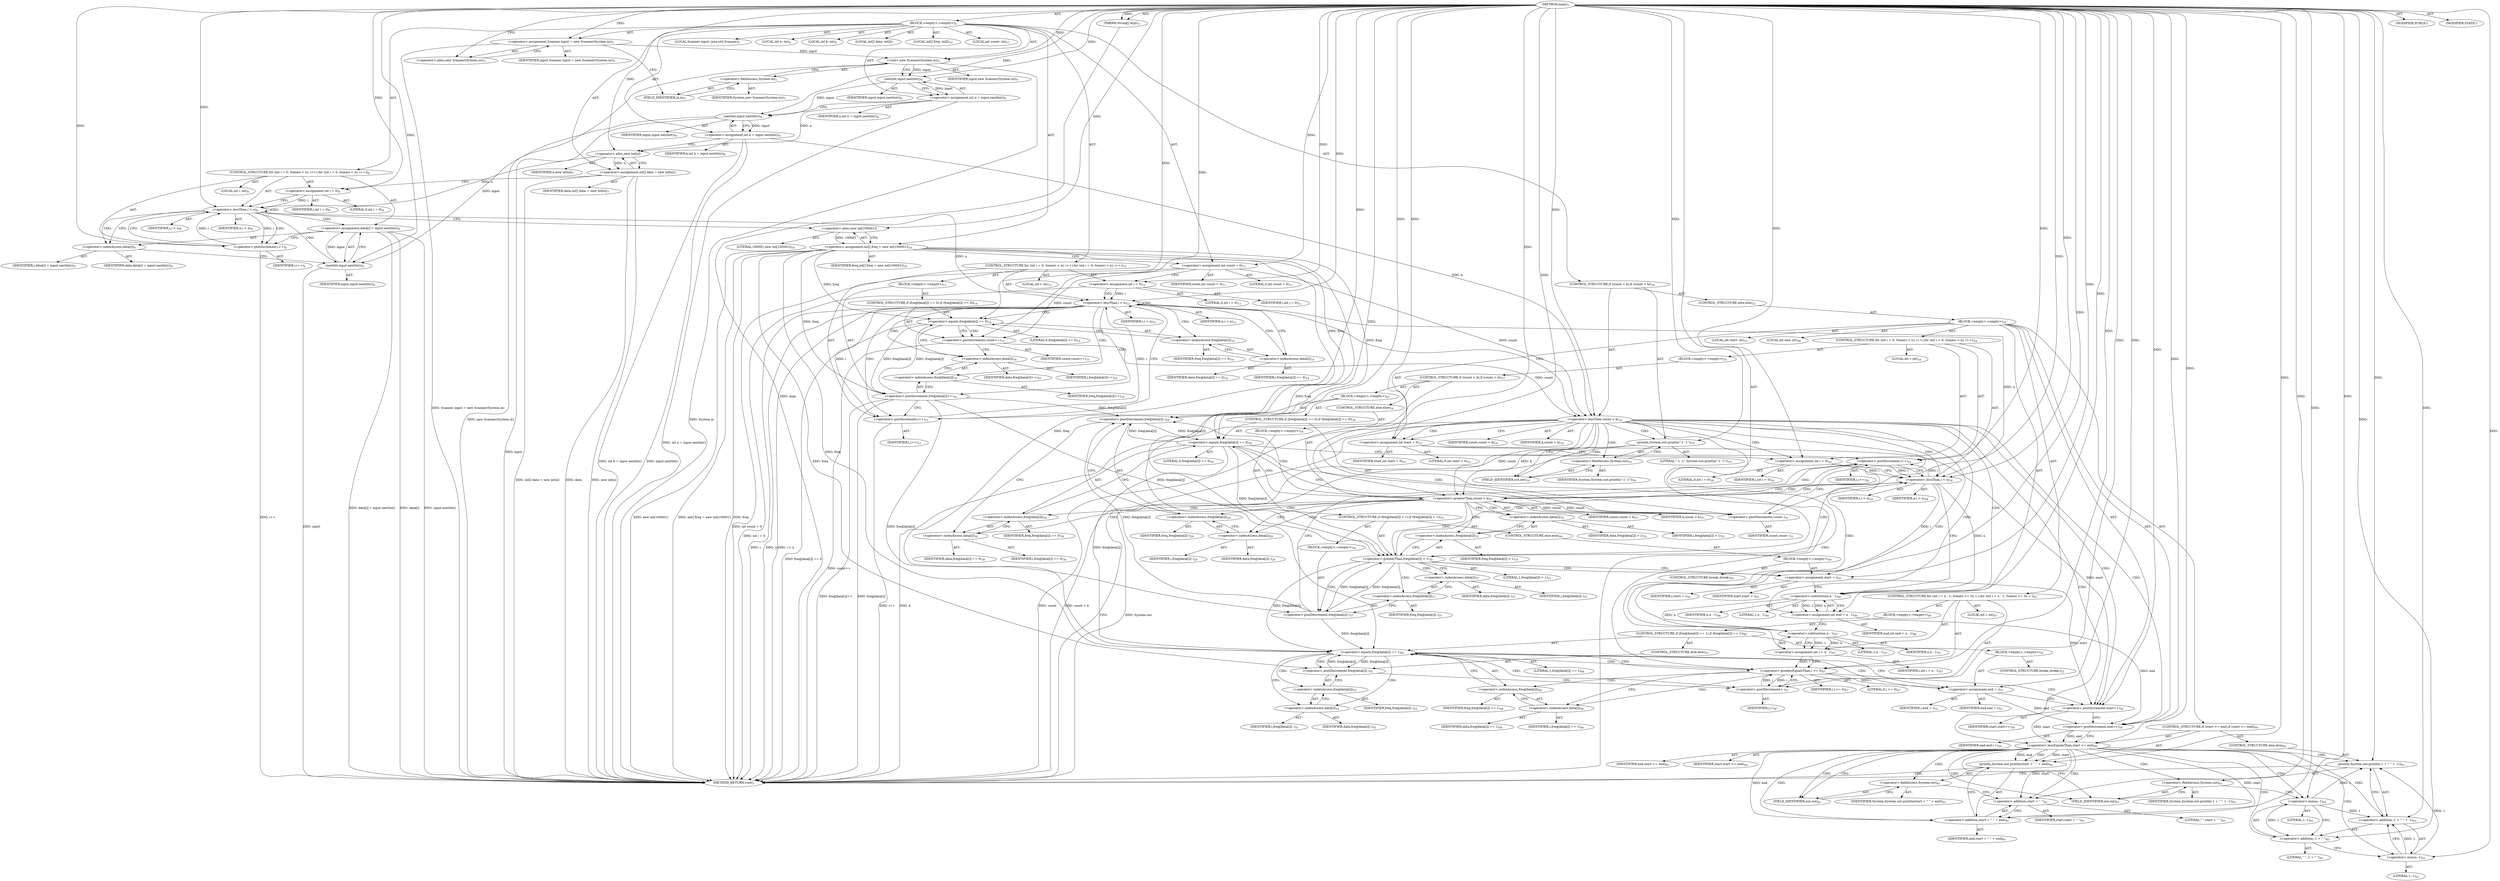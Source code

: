 digraph "main" {  
"19" [label = <(METHOD,main)<SUB>3</SUB>> ]
"20" [label = <(PARAM,String[] args)<SUB>3</SUB>> ]
"21" [label = <(BLOCK,&lt;empty&gt;,&lt;empty&gt;)<SUB>4</SUB>> ]
"4" [label = <(LOCAL,Scanner input: java.util.Scanner)<SUB>5</SUB>> ]
"22" [label = <(&lt;operator&gt;.assignment,Scanner input = new Scanner(System.in))<SUB>5</SUB>> ]
"23" [label = <(IDENTIFIER,input,Scanner input = new Scanner(System.in))<SUB>5</SUB>> ]
"24" [label = <(&lt;operator&gt;.alloc,new Scanner(System.in))<SUB>5</SUB>> ]
"25" [label = <(&lt;init&gt;,new Scanner(System.in))<SUB>5</SUB>> ]
"3" [label = <(IDENTIFIER,input,new Scanner(System.in))<SUB>5</SUB>> ]
"26" [label = <(&lt;operator&gt;.fieldAccess,System.in)<SUB>5</SUB>> ]
"27" [label = <(IDENTIFIER,System,new Scanner(System.in))<SUB>5</SUB>> ]
"28" [label = <(FIELD_IDENTIFIER,in,in)<SUB>5</SUB>> ]
"29" [label = <(LOCAL,int n: int)<SUB>6</SUB>> ]
"30" [label = <(LOCAL,int k: int)<SUB>6</SUB>> ]
"31" [label = <(&lt;operator&gt;.assignment,int n = input.nextInt())<SUB>6</SUB>> ]
"32" [label = <(IDENTIFIER,n,int n = input.nextInt())<SUB>6</SUB>> ]
"33" [label = <(nextInt,input.nextInt())<SUB>6</SUB>> ]
"34" [label = <(IDENTIFIER,input,input.nextInt())<SUB>6</SUB>> ]
"35" [label = <(&lt;operator&gt;.assignment,int k = input.nextInt())<SUB>6</SUB>> ]
"36" [label = <(IDENTIFIER,k,int k = input.nextInt())<SUB>6</SUB>> ]
"37" [label = <(nextInt,input.nextInt())<SUB>6</SUB>> ]
"38" [label = <(IDENTIFIER,input,input.nextInt())<SUB>6</SUB>> ]
"39" [label = <(LOCAL,int[] data: int[])<SUB>7</SUB>> ]
"40" [label = <(&lt;operator&gt;.assignment,int[] data = new int[n])<SUB>7</SUB>> ]
"41" [label = <(IDENTIFIER,data,int[] data = new int[n])<SUB>7</SUB>> ]
"42" [label = <(&lt;operator&gt;.alloc,new int[n])> ]
"43" [label = <(IDENTIFIER,n,new int[n])<SUB>7</SUB>> ]
"44" [label = <(CONTROL_STRUCTURE,for (int i = 0; Some(i &lt; n); i++),for (int i = 0; Some(i &lt; n); i++))<SUB>8</SUB>> ]
"45" [label = <(LOCAL,int i: int)<SUB>8</SUB>> ]
"46" [label = <(&lt;operator&gt;.assignment,int i = 0)<SUB>8</SUB>> ]
"47" [label = <(IDENTIFIER,i,int i = 0)<SUB>8</SUB>> ]
"48" [label = <(LITERAL,0,int i = 0)<SUB>8</SUB>> ]
"49" [label = <(&lt;operator&gt;.lessThan,i &lt; n)<SUB>8</SUB>> ]
"50" [label = <(IDENTIFIER,i,i &lt; n)<SUB>8</SUB>> ]
"51" [label = <(IDENTIFIER,n,i &lt; n)<SUB>8</SUB>> ]
"52" [label = <(&lt;operator&gt;.postIncrement,i++)<SUB>8</SUB>> ]
"53" [label = <(IDENTIFIER,i,i++)<SUB>8</SUB>> ]
"54" [label = <(&lt;operator&gt;.assignment,data[i] = input.nextInt())<SUB>9</SUB>> ]
"55" [label = <(&lt;operator&gt;.indexAccess,data[i])<SUB>9</SUB>> ]
"56" [label = <(IDENTIFIER,data,data[i] = input.nextInt())<SUB>9</SUB>> ]
"57" [label = <(IDENTIFIER,i,data[i] = input.nextInt())<SUB>9</SUB>> ]
"58" [label = <(nextInt,input.nextInt())<SUB>9</SUB>> ]
"59" [label = <(IDENTIFIER,input,input.nextInt())<SUB>9</SUB>> ]
"60" [label = <(LOCAL,int[] freq: int[])<SUB>10</SUB>> ]
"61" [label = <(&lt;operator&gt;.assignment,int[] freq = new int[100001])<SUB>10</SUB>> ]
"62" [label = <(IDENTIFIER,freq,int[] freq = new int[100001])<SUB>10</SUB>> ]
"63" [label = <(&lt;operator&gt;.alloc,new int[100001])> ]
"64" [label = <(LITERAL,100001,new int[100001])<SUB>10</SUB>> ]
"65" [label = <(LOCAL,int count: int)<SUB>11</SUB>> ]
"66" [label = <(&lt;operator&gt;.assignment,int count = 0)<SUB>11</SUB>> ]
"67" [label = <(IDENTIFIER,count,int count = 0)<SUB>11</SUB>> ]
"68" [label = <(LITERAL,0,int count = 0)<SUB>11</SUB>> ]
"69" [label = <(CONTROL_STRUCTURE,for (int i = 0; Some(i &lt; n); i++),for (int i = 0; Some(i &lt; n); i++))<SUB>12</SUB>> ]
"70" [label = <(LOCAL,int i: int)<SUB>12</SUB>> ]
"71" [label = <(&lt;operator&gt;.assignment,int i = 0)<SUB>12</SUB>> ]
"72" [label = <(IDENTIFIER,i,int i = 0)<SUB>12</SUB>> ]
"73" [label = <(LITERAL,0,int i = 0)<SUB>12</SUB>> ]
"74" [label = <(&lt;operator&gt;.lessThan,i &lt; n)<SUB>12</SUB>> ]
"75" [label = <(IDENTIFIER,i,i &lt; n)<SUB>12</SUB>> ]
"76" [label = <(IDENTIFIER,n,i &lt; n)<SUB>12</SUB>> ]
"77" [label = <(&lt;operator&gt;.postIncrement,i++)<SUB>12</SUB>> ]
"78" [label = <(IDENTIFIER,i,i++)<SUB>12</SUB>> ]
"79" [label = <(BLOCK,&lt;empty&gt;,&lt;empty&gt;)<SUB>13</SUB>> ]
"80" [label = <(CONTROL_STRUCTURE,if (freq[data[i]] == 0),if (freq[data[i]] == 0))<SUB>14</SUB>> ]
"81" [label = <(&lt;operator&gt;.equals,freq[data[i]] == 0)<SUB>14</SUB>> ]
"82" [label = <(&lt;operator&gt;.indexAccess,freq[data[i]])<SUB>14</SUB>> ]
"83" [label = <(IDENTIFIER,freq,freq[data[i]] == 0)<SUB>14</SUB>> ]
"84" [label = <(&lt;operator&gt;.indexAccess,data[i])<SUB>14</SUB>> ]
"85" [label = <(IDENTIFIER,data,freq[data[i]] == 0)<SUB>14</SUB>> ]
"86" [label = <(IDENTIFIER,i,freq[data[i]] == 0)<SUB>14</SUB>> ]
"87" [label = <(LITERAL,0,freq[data[i]] == 0)<SUB>14</SUB>> ]
"88" [label = <(&lt;operator&gt;.postIncrement,count++)<SUB>15</SUB>> ]
"89" [label = <(IDENTIFIER,count,count++)<SUB>15</SUB>> ]
"90" [label = <(&lt;operator&gt;.postIncrement,freq[data[i]]++)<SUB>16</SUB>> ]
"91" [label = <(&lt;operator&gt;.indexAccess,freq[data[i]])<SUB>16</SUB>> ]
"92" [label = <(IDENTIFIER,freq,freq[data[i]]++)<SUB>16</SUB>> ]
"93" [label = <(&lt;operator&gt;.indexAccess,data[i])<SUB>16</SUB>> ]
"94" [label = <(IDENTIFIER,data,freq[data[i]]++)<SUB>16</SUB>> ]
"95" [label = <(IDENTIFIER,i,freq[data[i]]++)<SUB>16</SUB>> ]
"96" [label = <(CONTROL_STRUCTURE,if (count &lt; k),if (count &lt; k))<SUB>18</SUB>> ]
"97" [label = <(&lt;operator&gt;.lessThan,count &lt; k)<SUB>18</SUB>> ]
"98" [label = <(IDENTIFIER,count,count &lt; k)<SUB>18</SUB>> ]
"99" [label = <(IDENTIFIER,k,count &lt; k)<SUB>18</SUB>> ]
"100" [label = <(println,System.out.println(&quot;-1 -1&quot;))<SUB>19</SUB>> ]
"101" [label = <(&lt;operator&gt;.fieldAccess,System.out)<SUB>19</SUB>> ]
"102" [label = <(IDENTIFIER,System,System.out.println(&quot;-1 -1&quot;))<SUB>19</SUB>> ]
"103" [label = <(FIELD_IDENTIFIER,out,out)<SUB>19</SUB>> ]
"104" [label = <(LITERAL,&quot;-1 -1&quot;,System.out.println(&quot;-1 -1&quot;))<SUB>19</SUB>> ]
"105" [label = <(CONTROL_STRUCTURE,else,else)<SUB>22</SUB>> ]
"106" [label = <(BLOCK,&lt;empty&gt;,&lt;empty&gt;)<SUB>22</SUB>> ]
"107" [label = <(LOCAL,int start: int)<SUB>23</SUB>> ]
"108" [label = <(&lt;operator&gt;.assignment,int start = 0)<SUB>23</SUB>> ]
"109" [label = <(IDENTIFIER,start,int start = 0)<SUB>23</SUB>> ]
"110" [label = <(LITERAL,0,int start = 0)<SUB>23</SUB>> ]
"111" [label = <(CONTROL_STRUCTURE,for (int i = 0; Some(i &lt; n); i++),for (int i = 0; Some(i &lt; n); i++))<SUB>24</SUB>> ]
"112" [label = <(LOCAL,int i: int)<SUB>24</SUB>> ]
"113" [label = <(&lt;operator&gt;.assignment,int i = 0)<SUB>24</SUB>> ]
"114" [label = <(IDENTIFIER,i,int i = 0)<SUB>24</SUB>> ]
"115" [label = <(LITERAL,0,int i = 0)<SUB>24</SUB>> ]
"116" [label = <(&lt;operator&gt;.lessThan,i &lt; n)<SUB>24</SUB>> ]
"117" [label = <(IDENTIFIER,i,i &lt; n)<SUB>24</SUB>> ]
"118" [label = <(IDENTIFIER,n,i &lt; n)<SUB>24</SUB>> ]
"119" [label = <(&lt;operator&gt;.postIncrement,i++)<SUB>24</SUB>> ]
"120" [label = <(IDENTIFIER,i,i++)<SUB>24</SUB>> ]
"121" [label = <(BLOCK,&lt;empty&gt;,&lt;empty&gt;)<SUB>25</SUB>> ]
"122" [label = <(CONTROL_STRUCTURE,if (count &gt; k),if (count &gt; k))<SUB>27</SUB>> ]
"123" [label = <(&lt;operator&gt;.greaterThan,count &gt; k)<SUB>27</SUB>> ]
"124" [label = <(IDENTIFIER,count,count &gt; k)<SUB>27</SUB>> ]
"125" [label = <(IDENTIFIER,k,count &gt; k)<SUB>27</SUB>> ]
"126" [label = <(BLOCK,&lt;empty&gt;,&lt;empty&gt;)<SUB>28</SUB>> ]
"127" [label = <(&lt;operator&gt;.postDecrement,freq[data[i]]--)<SUB>29</SUB>> ]
"128" [label = <(&lt;operator&gt;.indexAccess,freq[data[i]])<SUB>29</SUB>> ]
"129" [label = <(IDENTIFIER,freq,freq[data[i]]--)<SUB>29</SUB>> ]
"130" [label = <(&lt;operator&gt;.indexAccess,data[i])<SUB>29</SUB>> ]
"131" [label = <(IDENTIFIER,data,freq[data[i]]--)<SUB>29</SUB>> ]
"132" [label = <(IDENTIFIER,i,freq[data[i]]--)<SUB>29</SUB>> ]
"133" [label = <(CONTROL_STRUCTURE,if (freq[data[i]] == 0),if (freq[data[i]] == 0))<SUB>30</SUB>> ]
"134" [label = <(&lt;operator&gt;.equals,freq[data[i]] == 0)<SUB>30</SUB>> ]
"135" [label = <(&lt;operator&gt;.indexAccess,freq[data[i]])<SUB>30</SUB>> ]
"136" [label = <(IDENTIFIER,freq,freq[data[i]] == 0)<SUB>30</SUB>> ]
"137" [label = <(&lt;operator&gt;.indexAccess,data[i])<SUB>30</SUB>> ]
"138" [label = <(IDENTIFIER,data,freq[data[i]] == 0)<SUB>30</SUB>> ]
"139" [label = <(IDENTIFIER,i,freq[data[i]] == 0)<SUB>30</SUB>> ]
"140" [label = <(LITERAL,0,freq[data[i]] == 0)<SUB>30</SUB>> ]
"141" [label = <(&lt;operator&gt;.postDecrement,count--)<SUB>31</SUB>> ]
"142" [label = <(IDENTIFIER,count,count--)<SUB>31</SUB>> ]
"143" [label = <(CONTROL_STRUCTURE,else,else)<SUB>34</SUB>> ]
"144" [label = <(BLOCK,&lt;empty&gt;,&lt;empty&gt;)<SUB>34</SUB>> ]
"145" [label = <(CONTROL_STRUCTURE,if (freq[data[i]] &gt; 1),if (freq[data[i]] &gt; 1))<SUB>35</SUB>> ]
"146" [label = <(&lt;operator&gt;.greaterThan,freq[data[i]] &gt; 1)<SUB>35</SUB>> ]
"147" [label = <(&lt;operator&gt;.indexAccess,freq[data[i]])<SUB>35</SUB>> ]
"148" [label = <(IDENTIFIER,freq,freq[data[i]] &gt; 1)<SUB>35</SUB>> ]
"149" [label = <(&lt;operator&gt;.indexAccess,data[i])<SUB>35</SUB>> ]
"150" [label = <(IDENTIFIER,data,freq[data[i]] &gt; 1)<SUB>35</SUB>> ]
"151" [label = <(IDENTIFIER,i,freq[data[i]] &gt; 1)<SUB>35</SUB>> ]
"152" [label = <(LITERAL,1,freq[data[i]] &gt; 1)<SUB>35</SUB>> ]
"153" [label = <(BLOCK,&lt;empty&gt;,&lt;empty&gt;)<SUB>36</SUB>> ]
"154" [label = <(&lt;operator&gt;.postDecrement,freq[data[i]]--)<SUB>37</SUB>> ]
"155" [label = <(&lt;operator&gt;.indexAccess,freq[data[i]])<SUB>37</SUB>> ]
"156" [label = <(IDENTIFIER,freq,freq[data[i]]--)<SUB>37</SUB>> ]
"157" [label = <(&lt;operator&gt;.indexAccess,data[i])<SUB>37</SUB>> ]
"158" [label = <(IDENTIFIER,data,freq[data[i]]--)<SUB>37</SUB>> ]
"159" [label = <(IDENTIFIER,i,freq[data[i]]--)<SUB>37</SUB>> ]
"160" [label = <(CONTROL_STRUCTURE,else,else)<SUB>40</SUB>> ]
"161" [label = <(BLOCK,&lt;empty&gt;,&lt;empty&gt;)<SUB>40</SUB>> ]
"162" [label = <(&lt;operator&gt;.assignment,start = i)<SUB>41</SUB>> ]
"163" [label = <(IDENTIFIER,start,start = i)<SUB>41</SUB>> ]
"164" [label = <(IDENTIFIER,i,start = i)<SUB>41</SUB>> ]
"165" [label = <(CONTROL_STRUCTURE,break;,break;)<SUB>42</SUB>> ]
"166" [label = <(LOCAL,int end: int)<SUB>46</SUB>> ]
"167" [label = <(&lt;operator&gt;.assignment,int end = n - 1)<SUB>46</SUB>> ]
"168" [label = <(IDENTIFIER,end,int end = n - 1)<SUB>46</SUB>> ]
"169" [label = <(&lt;operator&gt;.subtraction,n - 1)<SUB>46</SUB>> ]
"170" [label = <(IDENTIFIER,n,n - 1)<SUB>46</SUB>> ]
"171" [label = <(LITERAL,1,n - 1)<SUB>46</SUB>> ]
"172" [label = <(CONTROL_STRUCTURE,for (int i = n - 1; Some(i &gt;= 0); i--),for (int i = n - 1; Some(i &gt;= 0); i--))<SUB>47</SUB>> ]
"173" [label = <(LOCAL,int i: int)<SUB>47</SUB>> ]
"174" [label = <(&lt;operator&gt;.assignment,int i = n - 1)<SUB>47</SUB>> ]
"175" [label = <(IDENTIFIER,i,int i = n - 1)<SUB>47</SUB>> ]
"176" [label = <(&lt;operator&gt;.subtraction,n - 1)<SUB>47</SUB>> ]
"177" [label = <(IDENTIFIER,n,n - 1)<SUB>47</SUB>> ]
"178" [label = <(LITERAL,1,n - 1)<SUB>47</SUB>> ]
"179" [label = <(&lt;operator&gt;.greaterEqualsThan,i &gt;= 0)<SUB>47</SUB>> ]
"180" [label = <(IDENTIFIER,i,i &gt;= 0)<SUB>47</SUB>> ]
"181" [label = <(LITERAL,0,i &gt;= 0)<SUB>47</SUB>> ]
"182" [label = <(&lt;operator&gt;.postDecrement,i--)<SUB>47</SUB>> ]
"183" [label = <(IDENTIFIER,i,i--)<SUB>47</SUB>> ]
"184" [label = <(BLOCK,&lt;empty&gt;,&lt;empty&gt;)<SUB>48</SUB>> ]
"185" [label = <(CONTROL_STRUCTURE,if (freq[data[i]] == 1),if (freq[data[i]] == 1))<SUB>49</SUB>> ]
"186" [label = <(&lt;operator&gt;.equals,freq[data[i]] == 1)<SUB>49</SUB>> ]
"187" [label = <(&lt;operator&gt;.indexAccess,freq[data[i]])<SUB>49</SUB>> ]
"188" [label = <(IDENTIFIER,freq,freq[data[i]] == 1)<SUB>49</SUB>> ]
"189" [label = <(&lt;operator&gt;.indexAccess,data[i])<SUB>49</SUB>> ]
"190" [label = <(IDENTIFIER,data,freq[data[i]] == 1)<SUB>49</SUB>> ]
"191" [label = <(IDENTIFIER,i,freq[data[i]] == 1)<SUB>49</SUB>> ]
"192" [label = <(LITERAL,1,freq[data[i]] == 1)<SUB>49</SUB>> ]
"193" [label = <(BLOCK,&lt;empty&gt;,&lt;empty&gt;)<SUB>50</SUB>> ]
"194" [label = <(&lt;operator&gt;.assignment,end = i)<SUB>51</SUB>> ]
"195" [label = <(IDENTIFIER,end,end = i)<SUB>51</SUB>> ]
"196" [label = <(IDENTIFIER,i,end = i)<SUB>51</SUB>> ]
"197" [label = <(CONTROL_STRUCTURE,break;,break;)<SUB>52</SUB>> ]
"198" [label = <(CONTROL_STRUCTURE,else,else)<SUB>55</SUB>> ]
"199" [label = <(&lt;operator&gt;.postDecrement,freq[data[i]]--)<SUB>55</SUB>> ]
"200" [label = <(&lt;operator&gt;.indexAccess,freq[data[i]])<SUB>55</SUB>> ]
"201" [label = <(IDENTIFIER,freq,freq[data[i]]--)<SUB>55</SUB>> ]
"202" [label = <(&lt;operator&gt;.indexAccess,data[i])<SUB>55</SUB>> ]
"203" [label = <(IDENTIFIER,data,freq[data[i]]--)<SUB>55</SUB>> ]
"204" [label = <(IDENTIFIER,i,freq[data[i]]--)<SUB>55</SUB>> ]
"205" [label = <(&lt;operator&gt;.postIncrement,start++)<SUB>58</SUB>> ]
"206" [label = <(IDENTIFIER,start,start++)<SUB>58</SUB>> ]
"207" [label = <(&lt;operator&gt;.postIncrement,end++)<SUB>59</SUB>> ]
"208" [label = <(IDENTIFIER,end,end++)<SUB>59</SUB>> ]
"209" [label = <(CONTROL_STRUCTURE,if (start &lt;= end),if (start &lt;= end))<SUB>60</SUB>> ]
"210" [label = <(&lt;operator&gt;.lessEqualsThan,start &lt;= end)<SUB>60</SUB>> ]
"211" [label = <(IDENTIFIER,start,start &lt;= end)<SUB>60</SUB>> ]
"212" [label = <(IDENTIFIER,end,start &lt;= end)<SUB>60</SUB>> ]
"213" [label = <(println,System.out.println(start + &quot; &quot; + end))<SUB>61</SUB>> ]
"214" [label = <(&lt;operator&gt;.fieldAccess,System.out)<SUB>61</SUB>> ]
"215" [label = <(IDENTIFIER,System,System.out.println(start + &quot; &quot; + end))<SUB>61</SUB>> ]
"216" [label = <(FIELD_IDENTIFIER,out,out)<SUB>61</SUB>> ]
"217" [label = <(&lt;operator&gt;.addition,start + &quot; &quot; + end)<SUB>61</SUB>> ]
"218" [label = <(&lt;operator&gt;.addition,start + &quot; &quot;)<SUB>61</SUB>> ]
"219" [label = <(IDENTIFIER,start,start + &quot; &quot;)<SUB>61</SUB>> ]
"220" [label = <(LITERAL,&quot; &quot;,start + &quot; &quot;)<SUB>61</SUB>> ]
"221" [label = <(IDENTIFIER,end,start + &quot; &quot; + end)<SUB>61</SUB>> ]
"222" [label = <(CONTROL_STRUCTURE,else,else)<SUB>63</SUB>> ]
"223" [label = <(println,System.out.println(-1 + &quot; &quot; + -1))<SUB>63</SUB>> ]
"224" [label = <(&lt;operator&gt;.fieldAccess,System.out)<SUB>63</SUB>> ]
"225" [label = <(IDENTIFIER,System,System.out.println(-1 + &quot; &quot; + -1))<SUB>63</SUB>> ]
"226" [label = <(FIELD_IDENTIFIER,out,out)<SUB>63</SUB>> ]
"227" [label = <(&lt;operator&gt;.addition,-1 + &quot; &quot; + -1)<SUB>63</SUB>> ]
"228" [label = <(&lt;operator&gt;.addition,-1 + &quot; &quot;)<SUB>63</SUB>> ]
"229" [label = <(&lt;operator&gt;.minus,-1)<SUB>63</SUB>> ]
"230" [label = <(LITERAL,1,-1)<SUB>63</SUB>> ]
"231" [label = <(LITERAL,&quot; &quot;,-1 + &quot; &quot;)<SUB>63</SUB>> ]
"232" [label = <(&lt;operator&gt;.minus,-1)<SUB>63</SUB>> ]
"233" [label = <(LITERAL,1,-1)<SUB>63</SUB>> ]
"234" [label = <(MODIFIER,PUBLIC)> ]
"235" [label = <(MODIFIER,STATIC)> ]
"236" [label = <(METHOD_RETURN,void)<SUB>3</SUB>> ]
  "19" -> "20"  [ label = "AST: "] 
  "19" -> "21"  [ label = "AST: "] 
  "19" -> "234"  [ label = "AST: "] 
  "19" -> "235"  [ label = "AST: "] 
  "19" -> "236"  [ label = "AST: "] 
  "21" -> "4"  [ label = "AST: "] 
  "21" -> "22"  [ label = "AST: "] 
  "21" -> "25"  [ label = "AST: "] 
  "21" -> "29"  [ label = "AST: "] 
  "21" -> "30"  [ label = "AST: "] 
  "21" -> "31"  [ label = "AST: "] 
  "21" -> "35"  [ label = "AST: "] 
  "21" -> "39"  [ label = "AST: "] 
  "21" -> "40"  [ label = "AST: "] 
  "21" -> "44"  [ label = "AST: "] 
  "21" -> "60"  [ label = "AST: "] 
  "21" -> "61"  [ label = "AST: "] 
  "21" -> "65"  [ label = "AST: "] 
  "21" -> "66"  [ label = "AST: "] 
  "21" -> "69"  [ label = "AST: "] 
  "21" -> "96"  [ label = "AST: "] 
  "22" -> "23"  [ label = "AST: "] 
  "22" -> "24"  [ label = "AST: "] 
  "25" -> "3"  [ label = "AST: "] 
  "25" -> "26"  [ label = "AST: "] 
  "26" -> "27"  [ label = "AST: "] 
  "26" -> "28"  [ label = "AST: "] 
  "31" -> "32"  [ label = "AST: "] 
  "31" -> "33"  [ label = "AST: "] 
  "33" -> "34"  [ label = "AST: "] 
  "35" -> "36"  [ label = "AST: "] 
  "35" -> "37"  [ label = "AST: "] 
  "37" -> "38"  [ label = "AST: "] 
  "40" -> "41"  [ label = "AST: "] 
  "40" -> "42"  [ label = "AST: "] 
  "42" -> "43"  [ label = "AST: "] 
  "44" -> "45"  [ label = "AST: "] 
  "44" -> "46"  [ label = "AST: "] 
  "44" -> "49"  [ label = "AST: "] 
  "44" -> "52"  [ label = "AST: "] 
  "44" -> "54"  [ label = "AST: "] 
  "46" -> "47"  [ label = "AST: "] 
  "46" -> "48"  [ label = "AST: "] 
  "49" -> "50"  [ label = "AST: "] 
  "49" -> "51"  [ label = "AST: "] 
  "52" -> "53"  [ label = "AST: "] 
  "54" -> "55"  [ label = "AST: "] 
  "54" -> "58"  [ label = "AST: "] 
  "55" -> "56"  [ label = "AST: "] 
  "55" -> "57"  [ label = "AST: "] 
  "58" -> "59"  [ label = "AST: "] 
  "61" -> "62"  [ label = "AST: "] 
  "61" -> "63"  [ label = "AST: "] 
  "63" -> "64"  [ label = "AST: "] 
  "66" -> "67"  [ label = "AST: "] 
  "66" -> "68"  [ label = "AST: "] 
  "69" -> "70"  [ label = "AST: "] 
  "69" -> "71"  [ label = "AST: "] 
  "69" -> "74"  [ label = "AST: "] 
  "69" -> "77"  [ label = "AST: "] 
  "69" -> "79"  [ label = "AST: "] 
  "71" -> "72"  [ label = "AST: "] 
  "71" -> "73"  [ label = "AST: "] 
  "74" -> "75"  [ label = "AST: "] 
  "74" -> "76"  [ label = "AST: "] 
  "77" -> "78"  [ label = "AST: "] 
  "79" -> "80"  [ label = "AST: "] 
  "79" -> "90"  [ label = "AST: "] 
  "80" -> "81"  [ label = "AST: "] 
  "80" -> "88"  [ label = "AST: "] 
  "81" -> "82"  [ label = "AST: "] 
  "81" -> "87"  [ label = "AST: "] 
  "82" -> "83"  [ label = "AST: "] 
  "82" -> "84"  [ label = "AST: "] 
  "84" -> "85"  [ label = "AST: "] 
  "84" -> "86"  [ label = "AST: "] 
  "88" -> "89"  [ label = "AST: "] 
  "90" -> "91"  [ label = "AST: "] 
  "91" -> "92"  [ label = "AST: "] 
  "91" -> "93"  [ label = "AST: "] 
  "93" -> "94"  [ label = "AST: "] 
  "93" -> "95"  [ label = "AST: "] 
  "96" -> "97"  [ label = "AST: "] 
  "96" -> "100"  [ label = "AST: "] 
  "96" -> "105"  [ label = "AST: "] 
  "97" -> "98"  [ label = "AST: "] 
  "97" -> "99"  [ label = "AST: "] 
  "100" -> "101"  [ label = "AST: "] 
  "100" -> "104"  [ label = "AST: "] 
  "101" -> "102"  [ label = "AST: "] 
  "101" -> "103"  [ label = "AST: "] 
  "105" -> "106"  [ label = "AST: "] 
  "106" -> "107"  [ label = "AST: "] 
  "106" -> "108"  [ label = "AST: "] 
  "106" -> "111"  [ label = "AST: "] 
  "106" -> "166"  [ label = "AST: "] 
  "106" -> "167"  [ label = "AST: "] 
  "106" -> "172"  [ label = "AST: "] 
  "106" -> "205"  [ label = "AST: "] 
  "106" -> "207"  [ label = "AST: "] 
  "106" -> "209"  [ label = "AST: "] 
  "108" -> "109"  [ label = "AST: "] 
  "108" -> "110"  [ label = "AST: "] 
  "111" -> "112"  [ label = "AST: "] 
  "111" -> "113"  [ label = "AST: "] 
  "111" -> "116"  [ label = "AST: "] 
  "111" -> "119"  [ label = "AST: "] 
  "111" -> "121"  [ label = "AST: "] 
  "113" -> "114"  [ label = "AST: "] 
  "113" -> "115"  [ label = "AST: "] 
  "116" -> "117"  [ label = "AST: "] 
  "116" -> "118"  [ label = "AST: "] 
  "119" -> "120"  [ label = "AST: "] 
  "121" -> "122"  [ label = "AST: "] 
  "122" -> "123"  [ label = "AST: "] 
  "122" -> "126"  [ label = "AST: "] 
  "122" -> "143"  [ label = "AST: "] 
  "123" -> "124"  [ label = "AST: "] 
  "123" -> "125"  [ label = "AST: "] 
  "126" -> "127"  [ label = "AST: "] 
  "126" -> "133"  [ label = "AST: "] 
  "127" -> "128"  [ label = "AST: "] 
  "128" -> "129"  [ label = "AST: "] 
  "128" -> "130"  [ label = "AST: "] 
  "130" -> "131"  [ label = "AST: "] 
  "130" -> "132"  [ label = "AST: "] 
  "133" -> "134"  [ label = "AST: "] 
  "133" -> "141"  [ label = "AST: "] 
  "134" -> "135"  [ label = "AST: "] 
  "134" -> "140"  [ label = "AST: "] 
  "135" -> "136"  [ label = "AST: "] 
  "135" -> "137"  [ label = "AST: "] 
  "137" -> "138"  [ label = "AST: "] 
  "137" -> "139"  [ label = "AST: "] 
  "141" -> "142"  [ label = "AST: "] 
  "143" -> "144"  [ label = "AST: "] 
  "144" -> "145"  [ label = "AST: "] 
  "145" -> "146"  [ label = "AST: "] 
  "145" -> "153"  [ label = "AST: "] 
  "145" -> "160"  [ label = "AST: "] 
  "146" -> "147"  [ label = "AST: "] 
  "146" -> "152"  [ label = "AST: "] 
  "147" -> "148"  [ label = "AST: "] 
  "147" -> "149"  [ label = "AST: "] 
  "149" -> "150"  [ label = "AST: "] 
  "149" -> "151"  [ label = "AST: "] 
  "153" -> "154"  [ label = "AST: "] 
  "154" -> "155"  [ label = "AST: "] 
  "155" -> "156"  [ label = "AST: "] 
  "155" -> "157"  [ label = "AST: "] 
  "157" -> "158"  [ label = "AST: "] 
  "157" -> "159"  [ label = "AST: "] 
  "160" -> "161"  [ label = "AST: "] 
  "161" -> "162"  [ label = "AST: "] 
  "161" -> "165"  [ label = "AST: "] 
  "162" -> "163"  [ label = "AST: "] 
  "162" -> "164"  [ label = "AST: "] 
  "167" -> "168"  [ label = "AST: "] 
  "167" -> "169"  [ label = "AST: "] 
  "169" -> "170"  [ label = "AST: "] 
  "169" -> "171"  [ label = "AST: "] 
  "172" -> "173"  [ label = "AST: "] 
  "172" -> "174"  [ label = "AST: "] 
  "172" -> "179"  [ label = "AST: "] 
  "172" -> "182"  [ label = "AST: "] 
  "172" -> "184"  [ label = "AST: "] 
  "174" -> "175"  [ label = "AST: "] 
  "174" -> "176"  [ label = "AST: "] 
  "176" -> "177"  [ label = "AST: "] 
  "176" -> "178"  [ label = "AST: "] 
  "179" -> "180"  [ label = "AST: "] 
  "179" -> "181"  [ label = "AST: "] 
  "182" -> "183"  [ label = "AST: "] 
  "184" -> "185"  [ label = "AST: "] 
  "185" -> "186"  [ label = "AST: "] 
  "185" -> "193"  [ label = "AST: "] 
  "185" -> "198"  [ label = "AST: "] 
  "186" -> "187"  [ label = "AST: "] 
  "186" -> "192"  [ label = "AST: "] 
  "187" -> "188"  [ label = "AST: "] 
  "187" -> "189"  [ label = "AST: "] 
  "189" -> "190"  [ label = "AST: "] 
  "189" -> "191"  [ label = "AST: "] 
  "193" -> "194"  [ label = "AST: "] 
  "193" -> "197"  [ label = "AST: "] 
  "194" -> "195"  [ label = "AST: "] 
  "194" -> "196"  [ label = "AST: "] 
  "198" -> "199"  [ label = "AST: "] 
  "199" -> "200"  [ label = "AST: "] 
  "200" -> "201"  [ label = "AST: "] 
  "200" -> "202"  [ label = "AST: "] 
  "202" -> "203"  [ label = "AST: "] 
  "202" -> "204"  [ label = "AST: "] 
  "205" -> "206"  [ label = "AST: "] 
  "207" -> "208"  [ label = "AST: "] 
  "209" -> "210"  [ label = "AST: "] 
  "209" -> "213"  [ label = "AST: "] 
  "209" -> "222"  [ label = "AST: "] 
  "210" -> "211"  [ label = "AST: "] 
  "210" -> "212"  [ label = "AST: "] 
  "213" -> "214"  [ label = "AST: "] 
  "213" -> "217"  [ label = "AST: "] 
  "214" -> "215"  [ label = "AST: "] 
  "214" -> "216"  [ label = "AST: "] 
  "217" -> "218"  [ label = "AST: "] 
  "217" -> "221"  [ label = "AST: "] 
  "218" -> "219"  [ label = "AST: "] 
  "218" -> "220"  [ label = "AST: "] 
  "222" -> "223"  [ label = "AST: "] 
  "223" -> "224"  [ label = "AST: "] 
  "223" -> "227"  [ label = "AST: "] 
  "224" -> "225"  [ label = "AST: "] 
  "224" -> "226"  [ label = "AST: "] 
  "227" -> "228"  [ label = "AST: "] 
  "227" -> "232"  [ label = "AST: "] 
  "228" -> "229"  [ label = "AST: "] 
  "228" -> "231"  [ label = "AST: "] 
  "229" -> "230"  [ label = "AST: "] 
  "232" -> "233"  [ label = "AST: "] 
  "22" -> "28"  [ label = "CFG: "] 
  "25" -> "33"  [ label = "CFG: "] 
  "31" -> "37"  [ label = "CFG: "] 
  "35" -> "42"  [ label = "CFG: "] 
  "40" -> "46"  [ label = "CFG: "] 
  "61" -> "66"  [ label = "CFG: "] 
  "66" -> "71"  [ label = "CFG: "] 
  "24" -> "22"  [ label = "CFG: "] 
  "26" -> "25"  [ label = "CFG: "] 
  "33" -> "31"  [ label = "CFG: "] 
  "37" -> "35"  [ label = "CFG: "] 
  "42" -> "40"  [ label = "CFG: "] 
  "46" -> "49"  [ label = "CFG: "] 
  "49" -> "55"  [ label = "CFG: "] 
  "49" -> "63"  [ label = "CFG: "] 
  "52" -> "49"  [ label = "CFG: "] 
  "54" -> "52"  [ label = "CFG: "] 
  "63" -> "61"  [ label = "CFG: "] 
  "71" -> "74"  [ label = "CFG: "] 
  "74" -> "84"  [ label = "CFG: "] 
  "74" -> "97"  [ label = "CFG: "] 
  "77" -> "74"  [ label = "CFG: "] 
  "97" -> "103"  [ label = "CFG: "] 
  "97" -> "108"  [ label = "CFG: "] 
  "100" -> "236"  [ label = "CFG: "] 
  "28" -> "26"  [ label = "CFG: "] 
  "55" -> "58"  [ label = "CFG: "] 
  "58" -> "54"  [ label = "CFG: "] 
  "90" -> "77"  [ label = "CFG: "] 
  "101" -> "100"  [ label = "CFG: "] 
  "81" -> "88"  [ label = "CFG: "] 
  "81" -> "93"  [ label = "CFG: "] 
  "88" -> "93"  [ label = "CFG: "] 
  "91" -> "90"  [ label = "CFG: "] 
  "103" -> "101"  [ label = "CFG: "] 
  "108" -> "113"  [ label = "CFG: "] 
  "167" -> "176"  [ label = "CFG: "] 
  "205" -> "207"  [ label = "CFG: "] 
  "207" -> "210"  [ label = "CFG: "] 
  "82" -> "81"  [ label = "CFG: "] 
  "93" -> "91"  [ label = "CFG: "] 
  "113" -> "116"  [ label = "CFG: "] 
  "116" -> "123"  [ label = "CFG: "] 
  "116" -> "169"  [ label = "CFG: "] 
  "119" -> "116"  [ label = "CFG: "] 
  "169" -> "167"  [ label = "CFG: "] 
  "174" -> "179"  [ label = "CFG: "] 
  "179" -> "189"  [ label = "CFG: "] 
  "179" -> "205"  [ label = "CFG: "] 
  "182" -> "179"  [ label = "CFG: "] 
  "210" -> "216"  [ label = "CFG: "] 
  "210" -> "226"  [ label = "CFG: "] 
  "213" -> "236"  [ label = "CFG: "] 
  "84" -> "82"  [ label = "CFG: "] 
  "176" -> "174"  [ label = "CFG: "] 
  "214" -> "218"  [ label = "CFG: "] 
  "217" -> "213"  [ label = "CFG: "] 
  "223" -> "236"  [ label = "CFG: "] 
  "123" -> "130"  [ label = "CFG: "] 
  "123" -> "149"  [ label = "CFG: "] 
  "186" -> "194"  [ label = "CFG: "] 
  "186" -> "202"  [ label = "CFG: "] 
  "216" -> "214"  [ label = "CFG: "] 
  "218" -> "217"  [ label = "CFG: "] 
  "224" -> "229"  [ label = "CFG: "] 
  "227" -> "223"  [ label = "CFG: "] 
  "127" -> "137"  [ label = "CFG: "] 
  "187" -> "186"  [ label = "CFG: "] 
  "194" -> "205"  [ label = "CFG: "] 
  "199" -> "182"  [ label = "CFG: "] 
  "226" -> "224"  [ label = "CFG: "] 
  "228" -> "232"  [ label = "CFG: "] 
  "232" -> "227"  [ label = "CFG: "] 
  "128" -> "127"  [ label = "CFG: "] 
  "134" -> "141"  [ label = "CFG: "] 
  "134" -> "119"  [ label = "CFG: "] 
  "141" -> "119"  [ label = "CFG: "] 
  "189" -> "187"  [ label = "CFG: "] 
  "200" -> "199"  [ label = "CFG: "] 
  "229" -> "228"  [ label = "CFG: "] 
  "130" -> "128"  [ label = "CFG: "] 
  "135" -> "134"  [ label = "CFG: "] 
  "146" -> "157"  [ label = "CFG: "] 
  "146" -> "162"  [ label = "CFG: "] 
  "202" -> "200"  [ label = "CFG: "] 
  "137" -> "135"  [ label = "CFG: "] 
  "147" -> "146"  [ label = "CFG: "] 
  "154" -> "119"  [ label = "CFG: "] 
  "149" -> "147"  [ label = "CFG: "] 
  "155" -> "154"  [ label = "CFG: "] 
  "162" -> "169"  [ label = "CFG: "] 
  "157" -> "155"  [ label = "CFG: "] 
  "19" -> "24"  [ label = "CFG: "] 
  "20" -> "236"  [ label = "DDG: args"] 
  "22" -> "236"  [ label = "DDG: Scanner input = new Scanner(System.in)"] 
  "25" -> "236"  [ label = "DDG: System.in"] 
  "25" -> "236"  [ label = "DDG: new Scanner(System.in)"] 
  "31" -> "236"  [ label = "DDG: int n = input.nextInt()"] 
  "37" -> "236"  [ label = "DDG: input"] 
  "35" -> "236"  [ label = "DDG: input.nextInt()"] 
  "35" -> "236"  [ label = "DDG: int k = input.nextInt()"] 
  "40" -> "236"  [ label = "DDG: data"] 
  "40" -> "236"  [ label = "DDG: new int[n]"] 
  "40" -> "236"  [ label = "DDG: int[] data = new int[n]"] 
  "61" -> "236"  [ label = "DDG: freq"] 
  "61" -> "236"  [ label = "DDG: new int[100001]"] 
  "61" -> "236"  [ label = "DDG: int[] freq = new int[100001]"] 
  "66" -> "236"  [ label = "DDG: int count = 0"] 
  "71" -> "236"  [ label = "DDG: int i = 0"] 
  "74" -> "236"  [ label = "DDG: i"] 
  "74" -> "236"  [ label = "DDG: n"] 
  "74" -> "236"  [ label = "DDG: i &lt; n"] 
  "97" -> "236"  [ label = "DDG: count"] 
  "97" -> "236"  [ label = "DDG: k"] 
  "97" -> "236"  [ label = "DDG: count &lt; k"] 
  "100" -> "236"  [ label = "DDG: System.out"] 
  "81" -> "236"  [ label = "DDG: freq[data[i]] == 0"] 
  "88" -> "236"  [ label = "DDG: count++"] 
  "90" -> "236"  [ label = "DDG: freq[data[i]]"] 
  "90" -> "236"  [ label = "DDG: freq[data[i]]++"] 
  "77" -> "236"  [ label = "DDG: i++"] 
  "54" -> "236"  [ label = "DDG: data[i]"] 
  "58" -> "236"  [ label = "DDG: input"] 
  "54" -> "236"  [ label = "DDG: input.nextInt()"] 
  "54" -> "236"  [ label = "DDG: data[i] = input.nextInt()"] 
  "52" -> "236"  [ label = "DDG: i++"] 
  "19" -> "20"  [ label = "DDG: "] 
  "19" -> "22"  [ label = "DDG: "] 
  "33" -> "31"  [ label = "DDG: input"] 
  "37" -> "35"  [ label = "DDG: input"] 
  "42" -> "40"  [ label = "DDG: n"] 
  "63" -> "61"  [ label = "DDG: 100001"] 
  "19" -> "66"  [ label = "DDG: "] 
  "22" -> "25"  [ label = "DDG: input"] 
  "19" -> "25"  [ label = "DDG: "] 
  "19" -> "46"  [ label = "DDG: "] 
  "58" -> "54"  [ label = "DDG: input"] 
  "19" -> "71"  [ label = "DDG: "] 
  "25" -> "33"  [ label = "DDG: input"] 
  "19" -> "33"  [ label = "DDG: "] 
  "33" -> "37"  [ label = "DDG: input"] 
  "19" -> "37"  [ label = "DDG: "] 
  "31" -> "42"  [ label = "DDG: n"] 
  "19" -> "42"  [ label = "DDG: "] 
  "46" -> "49"  [ label = "DDG: i"] 
  "52" -> "49"  [ label = "DDG: i"] 
  "19" -> "49"  [ label = "DDG: "] 
  "42" -> "49"  [ label = "DDG: n"] 
  "49" -> "52"  [ label = "DDG: i"] 
  "19" -> "52"  [ label = "DDG: "] 
  "19" -> "63"  [ label = "DDG: "] 
  "71" -> "74"  [ label = "DDG: i"] 
  "77" -> "74"  [ label = "DDG: i"] 
  "19" -> "74"  [ label = "DDG: "] 
  "49" -> "74"  [ label = "DDG: n"] 
  "74" -> "77"  [ label = "DDG: i"] 
  "19" -> "77"  [ label = "DDG: "] 
  "66" -> "97"  [ label = "DDG: count"] 
  "88" -> "97"  [ label = "DDG: count"] 
  "19" -> "97"  [ label = "DDG: "] 
  "35" -> "97"  [ label = "DDG: k"] 
  "19" -> "100"  [ label = "DDG: "] 
  "37" -> "58"  [ label = "DDG: input"] 
  "19" -> "58"  [ label = "DDG: "] 
  "61" -> "90"  [ label = "DDG: freq"] 
  "81" -> "90"  [ label = "DDG: freq[data[i]]"] 
  "19" -> "108"  [ label = "DDG: "] 
  "169" -> "167"  [ label = "DDG: n"] 
  "169" -> "167"  [ label = "DDG: 1"] 
  "61" -> "81"  [ label = "DDG: freq"] 
  "90" -> "81"  [ label = "DDG: freq[data[i]]"] 
  "19" -> "81"  [ label = "DDG: "] 
  "66" -> "88"  [ label = "DDG: count"] 
  "19" -> "88"  [ label = "DDG: "] 
  "19" -> "113"  [ label = "DDG: "] 
  "176" -> "174"  [ label = "DDG: n"] 
  "176" -> "174"  [ label = "DDG: 1"] 
  "108" -> "205"  [ label = "DDG: start"] 
  "162" -> "205"  [ label = "DDG: start"] 
  "19" -> "205"  [ label = "DDG: "] 
  "167" -> "207"  [ label = "DDG: end"] 
  "194" -> "207"  [ label = "DDG: end"] 
  "19" -> "207"  [ label = "DDG: "] 
  "113" -> "116"  [ label = "DDG: i"] 
  "119" -> "116"  [ label = "DDG: i"] 
  "19" -> "116"  [ label = "DDG: "] 
  "74" -> "116"  [ label = "DDG: n"] 
  "116" -> "119"  [ label = "DDG: i"] 
  "19" -> "119"  [ label = "DDG: "] 
  "116" -> "169"  [ label = "DDG: n"] 
  "19" -> "169"  [ label = "DDG: "] 
  "174" -> "179"  [ label = "DDG: i"] 
  "182" -> "179"  [ label = "DDG: i"] 
  "19" -> "179"  [ label = "DDG: "] 
  "179" -> "182"  [ label = "DDG: i"] 
  "19" -> "182"  [ label = "DDG: "] 
  "205" -> "210"  [ label = "DDG: start"] 
  "19" -> "210"  [ label = "DDG: "] 
  "207" -> "210"  [ label = "DDG: end"] 
  "210" -> "213"  [ label = "DDG: start"] 
  "19" -> "213"  [ label = "DDG: "] 
  "210" -> "213"  [ label = "DDG: end"] 
  "169" -> "176"  [ label = "DDG: n"] 
  "19" -> "176"  [ label = "DDG: "] 
  "210" -> "217"  [ label = "DDG: start"] 
  "19" -> "217"  [ label = "DDG: "] 
  "210" -> "217"  [ label = "DDG: end"] 
  "229" -> "223"  [ label = "DDG: 1"] 
  "19" -> "223"  [ label = "DDG: "] 
  "232" -> "223"  [ label = "DDG: 1"] 
  "97" -> "123"  [ label = "DDG: count"] 
  "141" -> "123"  [ label = "DDG: count"] 
  "19" -> "123"  [ label = "DDG: "] 
  "97" -> "123"  [ label = "DDG: k"] 
  "61" -> "186"  [ label = "DDG: freq"] 
  "146" -> "186"  [ label = "DDG: freq[data[i]]"] 
  "199" -> "186"  [ label = "DDG: freq[data[i]]"] 
  "154" -> "186"  [ label = "DDG: freq[data[i]]"] 
  "134" -> "186"  [ label = "DDG: freq[data[i]]"] 
  "90" -> "186"  [ label = "DDG: freq[data[i]]"] 
  "19" -> "186"  [ label = "DDG: "] 
  "179" -> "194"  [ label = "DDG: i"] 
  "19" -> "194"  [ label = "DDG: "] 
  "210" -> "218"  [ label = "DDG: start"] 
  "19" -> "218"  [ label = "DDG: "] 
  "229" -> "227"  [ label = "DDG: 1"] 
  "19" -> "227"  [ label = "DDG: "] 
  "232" -> "227"  [ label = "DDG: 1"] 
  "61" -> "127"  [ label = "DDG: freq"] 
  "154" -> "127"  [ label = "DDG: freq[data[i]]"] 
  "134" -> "127"  [ label = "DDG: freq[data[i]]"] 
  "90" -> "127"  [ label = "DDG: freq[data[i]]"] 
  "61" -> "199"  [ label = "DDG: freq"] 
  "186" -> "199"  [ label = "DDG: freq[data[i]]"] 
  "229" -> "228"  [ label = "DDG: 1"] 
  "19" -> "228"  [ label = "DDG: "] 
  "19" -> "232"  [ label = "DDG: "] 
  "61" -> "134"  [ label = "DDG: freq"] 
  "127" -> "134"  [ label = "DDG: freq[data[i]]"] 
  "19" -> "134"  [ label = "DDG: "] 
  "123" -> "141"  [ label = "DDG: count"] 
  "19" -> "141"  [ label = "DDG: "] 
  "19" -> "229"  [ label = "DDG: "] 
  "61" -> "146"  [ label = "DDG: freq"] 
  "154" -> "146"  [ label = "DDG: freq[data[i]]"] 
  "134" -> "146"  [ label = "DDG: freq[data[i]]"] 
  "90" -> "146"  [ label = "DDG: freq[data[i]]"] 
  "19" -> "146"  [ label = "DDG: "] 
  "61" -> "154"  [ label = "DDG: freq"] 
  "146" -> "154"  [ label = "DDG: freq[data[i]]"] 
  "116" -> "162"  [ label = "DDG: i"] 
  "19" -> "162"  [ label = "DDG: "] 
  "49" -> "52"  [ label = "CDG: "] 
  "49" -> "54"  [ label = "CDG: "] 
  "49" -> "58"  [ label = "CDG: "] 
  "49" -> "49"  [ label = "CDG: "] 
  "49" -> "55"  [ label = "CDG: "] 
  "74" -> "77"  [ label = "CDG: "] 
  "74" -> "81"  [ label = "CDG: "] 
  "74" -> "84"  [ label = "CDG: "] 
  "74" -> "74"  [ label = "CDG: "] 
  "74" -> "91"  [ label = "CDG: "] 
  "74" -> "93"  [ label = "CDG: "] 
  "74" -> "90"  [ label = "CDG: "] 
  "74" -> "82"  [ label = "CDG: "] 
  "97" -> "167"  [ label = "CDG: "] 
  "97" -> "113"  [ label = "CDG: "] 
  "97" -> "169"  [ label = "CDG: "] 
  "97" -> "179"  [ label = "CDG: "] 
  "97" -> "103"  [ label = "CDG: "] 
  "97" -> "101"  [ label = "CDG: "] 
  "97" -> "207"  [ label = "CDG: "] 
  "97" -> "100"  [ label = "CDG: "] 
  "97" -> "174"  [ label = "CDG: "] 
  "97" -> "108"  [ label = "CDG: "] 
  "97" -> "205"  [ label = "CDG: "] 
  "97" -> "116"  [ label = "CDG: "] 
  "97" -> "210"  [ label = "CDG: "] 
  "97" -> "176"  [ label = "CDG: "] 
  "81" -> "88"  [ label = "CDG: "] 
  "116" -> "123"  [ label = "CDG: "] 
  "179" -> "189"  [ label = "CDG: "] 
  "179" -> "187"  [ label = "CDG: "] 
  "179" -> "186"  [ label = "CDG: "] 
  "210" -> "214"  [ label = "CDG: "] 
  "210" -> "232"  [ label = "CDG: "] 
  "210" -> "226"  [ label = "CDG: "] 
  "210" -> "213"  [ label = "CDG: "] 
  "210" -> "228"  [ label = "CDG: "] 
  "210" -> "223"  [ label = "CDG: "] 
  "210" -> "224"  [ label = "CDG: "] 
  "210" -> "217"  [ label = "CDG: "] 
  "210" -> "229"  [ label = "CDG: "] 
  "210" -> "216"  [ label = "CDG: "] 
  "210" -> "227"  [ label = "CDG: "] 
  "210" -> "218"  [ label = "CDG: "] 
  "123" -> "146"  [ label = "CDG: "] 
  "123" -> "128"  [ label = "CDG: "] 
  "123" -> "149"  [ label = "CDG: "] 
  "123" -> "119"  [ label = "CDG: "] 
  "123" -> "134"  [ label = "CDG: "] 
  "123" -> "137"  [ label = "CDG: "] 
  "123" -> "130"  [ label = "CDG: "] 
  "123" -> "127"  [ label = "CDG: "] 
  "123" -> "116"  [ label = "CDG: "] 
  "123" -> "147"  [ label = "CDG: "] 
  "123" -> "135"  [ label = "CDG: "] 
  "186" -> "179"  [ label = "CDG: "] 
  "186" -> "194"  [ label = "CDG: "] 
  "186" -> "182"  [ label = "CDG: "] 
  "186" -> "202"  [ label = "CDG: "] 
  "186" -> "200"  [ label = "CDG: "] 
  "186" -> "199"  [ label = "CDG: "] 
  "134" -> "141"  [ label = "CDG: "] 
  "146" -> "154"  [ label = "CDG: "] 
  "146" -> "119"  [ label = "CDG: "] 
  "146" -> "162"  [ label = "CDG: "] 
  "146" -> "155"  [ label = "CDG: "] 
  "146" -> "116"  [ label = "CDG: "] 
  "146" -> "157"  [ label = "CDG: "] 
}
